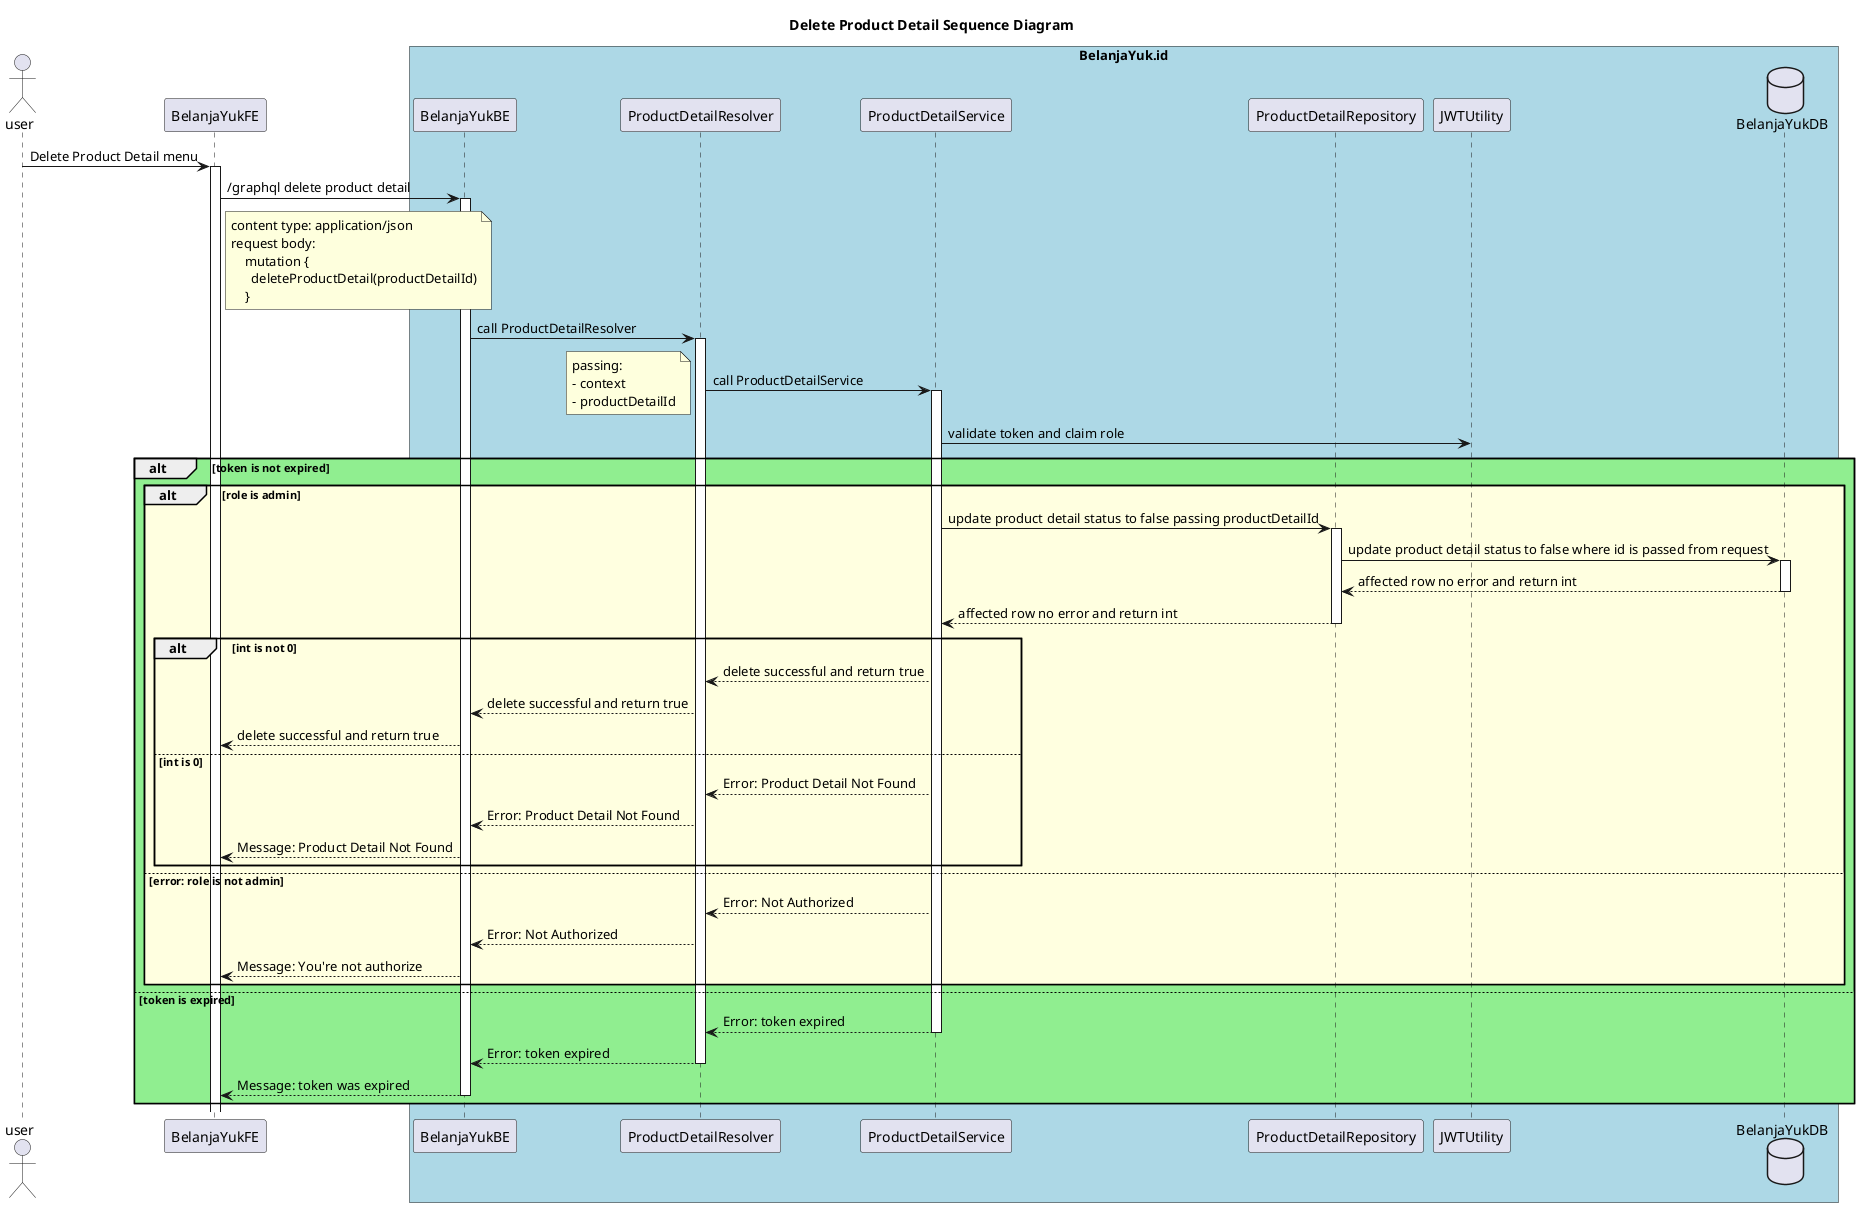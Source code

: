 @startuml
title: Delete Product Detail Sequence Diagram
actor user
participant BelanjaYukFE
database BelanjaYukDB
box "BelanjaYuk.id" #LightBlue
participant BelanjaYukBE
participant ProductDetailResolver
participant ProductDetailService
participant ProductDetailRepository
participant JWTUtility
participant BelanjaYukDB
end box

user -> BelanjaYukFE ++ : Delete Product Detail menu
BelanjaYukFE -> BelanjaYukBE ++ : /graphql delete product detail
    note right of BelanjaYukFE
    content type: application/json
    request body:
        mutation {
          deleteProductDetail(productDetailId)
        }
    end note
BelanjaYukBE -> ProductDetailResolver ++ : call ProductDetailResolver
ProductDetailResolver -> ProductDetailService ++ : call ProductDetailService
    note left
    passing:
    - context
    - productDetailId
    end note
ProductDetailService -> JWTUtility: validate token and claim role
alt #LightGreen token is not expired
    alt #LightYellow role is admin
        ProductDetailService -> ProductDetailRepository ++ : update product detail status to false passing productDetailId
        ProductDetailRepository -> BelanjaYukDB ++ : update product detail status to false where id is passed from request
        BelanjaYukDB --> ProductDetailRepository -- : affected row no error and return int
        ProductDetailRepository --> ProductDetailService -- : affected row no error and return int
        alt int is not 0
            ProductDetailService --> ProductDetailResolver : delete successful and return true
            ProductDetailResolver --> BelanjaYukBE : delete successful and return true
            BelanjaYukBE --> BelanjaYukFE: delete successful and return true
            else int is 0
            ProductDetailService --> ProductDetailResolver : Error: Product Detail Not Found
            ProductDetailResolver --> BelanjaYukBE : Error: Product Detail Not Found
            BelanjaYukBE --> BelanjaYukFE: Message: Product Detail Not Found
        end alt
        else error: role is not admin
        ProductDetailService --> ProductDetailResolver : Error: Not Authorized
        ProductDetailResolver --> BelanjaYukBE : Error: Not Authorized
        BelanjaYukBE --> BelanjaYukFE: Message: You're not authorize
    end alt
    else token is expired
    ProductDetailService --> ProductDetailResolver -- : Error: token expired
    ProductDetailResolver --> BelanjaYukBE -- : Error: token expired
    BelanjaYukBE --> BelanjaYukFE -- : Message: token was expired
end alt
@enduml